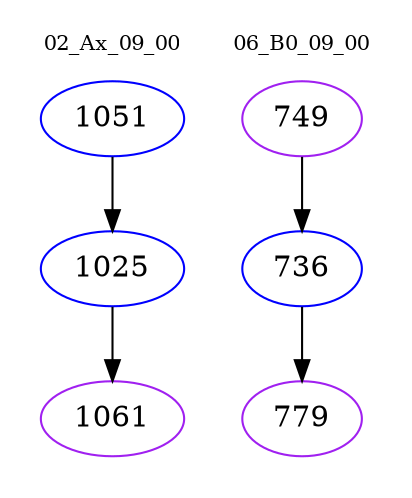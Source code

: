 digraph{
subgraph cluster_0 {
color = white
label = "02_Ax_09_00";
fontsize=10;
T0_1051 [label="1051", color="blue"]
T0_1051 -> T0_1025 [color="black"]
T0_1025 [label="1025", color="blue"]
T0_1025 -> T0_1061 [color="black"]
T0_1061 [label="1061", color="purple"]
}
subgraph cluster_1 {
color = white
label = "06_B0_09_00";
fontsize=10;
T1_749 [label="749", color="purple"]
T1_749 -> T1_736 [color="black"]
T1_736 [label="736", color="blue"]
T1_736 -> T1_779 [color="black"]
T1_779 [label="779", color="purple"]
}
}
